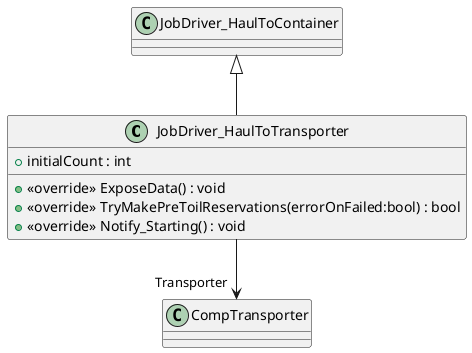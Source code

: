 @startuml
class JobDriver_HaulToTransporter {
    + initialCount : int
    + <<override>> ExposeData() : void
    + <<override>> TryMakePreToilReservations(errorOnFailed:bool) : bool
    + <<override>> Notify_Starting() : void
}
JobDriver_HaulToContainer <|-- JobDriver_HaulToTransporter
JobDriver_HaulToTransporter --> "Transporter" CompTransporter
@enduml
